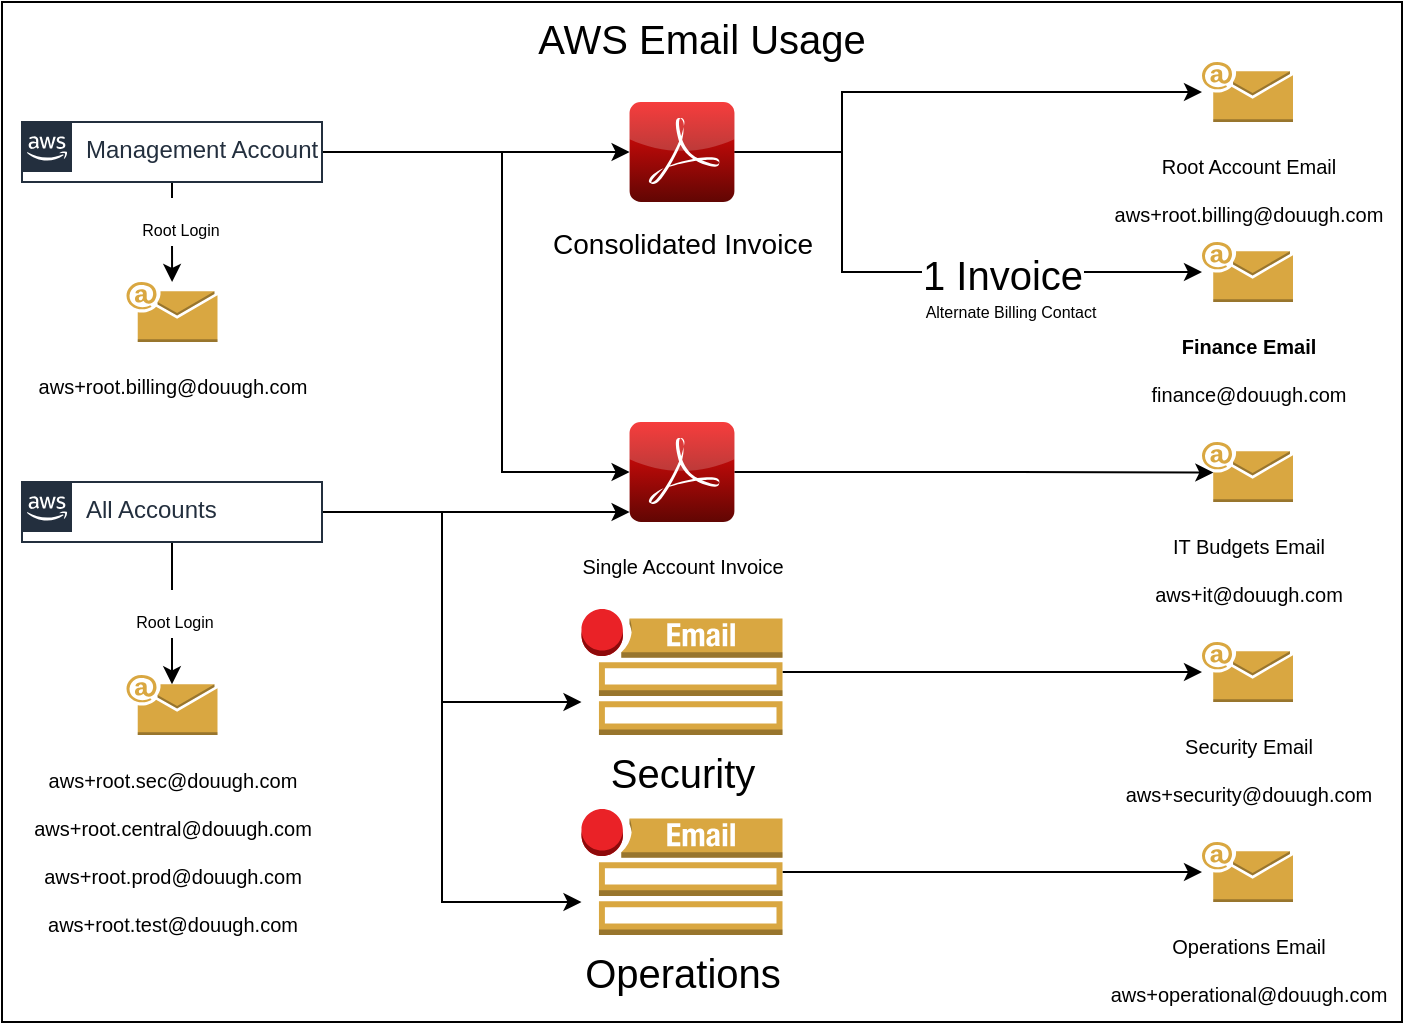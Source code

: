 <mxfile version="14.1.8" type="device"><diagram id="0AtNaoGUFBgQYcMgnkcC" name="Page-1"><mxGraphModel dx="945" dy="570" grid="1" gridSize="10" guides="1" tooltips="1" connect="1" arrows="1" fold="1" page="1" pageScale="1" pageWidth="827" pageHeight="1169" math="0" shadow="0"><root><mxCell id="0"/><mxCell id="1" parent="0"/><mxCell id="r1ZeGk04d6OMdTdKWE42-4" value="AWS Email Usage" style="dashed=0;verticalAlign=top;fontStyle=0;rounded=0;shadow=0;glass=0;fontSize=20;" vertex="1" parent="1"><mxGeometry x="10" y="10" width="700" height="510" as="geometry"/></mxCell><mxCell id="r1ZeGk04d6OMdTdKWE42-6" value="" style="edgeStyle=orthogonalEdgeStyle;rounded=0;orthogonalLoop=1;jettySize=auto;html=1;fontSize=20;" edge="1" parent="1" source="r1ZeGk04d6OMdTdKWE42-1" target="r1ZeGk04d6OMdTdKWE42-5"><mxGeometry relative="1" as="geometry"/></mxCell><mxCell id="r1ZeGk04d6OMdTdKWE42-7" value="&lt;font style=&quot;font-size: 8px&quot;&gt;Root Login&lt;/font&gt;" style="edgeLabel;html=1;align=center;verticalAlign=middle;resizable=0;points=[];fontSize=20;" vertex="1" connectable="0" parent="r1ZeGk04d6OMdTdKWE42-6"><mxGeometry x="-0.24" y="4" relative="1" as="geometry"><mxPoint as="offset"/></mxGeometry></mxCell><mxCell id="r1ZeGk04d6OMdTdKWE42-14" style="edgeStyle=orthogonalEdgeStyle;rounded=0;orthogonalLoop=1;jettySize=auto;html=1;fontSize=20;" edge="1" parent="1" source="r1ZeGk04d6OMdTdKWE42-1" target="r1ZeGk04d6OMdTdKWE42-9"><mxGeometry relative="1" as="geometry"/></mxCell><mxCell id="r1ZeGk04d6OMdTdKWE42-26" style="edgeStyle=orthogonalEdgeStyle;rounded=0;orthogonalLoop=1;jettySize=auto;html=1;fontSize=20;" edge="1" parent="1" source="r1ZeGk04d6OMdTdKWE42-1" target="r1ZeGk04d6OMdTdKWE42-18"><mxGeometry relative="1" as="geometry"><Array as="points"><mxPoint x="260" y="85"/><mxPoint x="260" y="245"/></Array></mxGeometry></mxCell><mxCell id="r1ZeGk04d6OMdTdKWE42-1" value="Management Account" style="points=[[0,0],[0.25,0],[0.5,0],[0.75,0],[1,0],[1,0.25],[1,0.5],[1,0.75],[1,1],[0.75,1],[0.5,1],[0.25,1],[0,1],[0,0.75],[0,0.5],[0,0.25]];outlineConnect=0;gradientColor=none;html=1;whiteSpace=wrap;fontSize=12;fontStyle=0;shape=mxgraph.aws4.group;grIcon=mxgraph.aws4.group_aws_cloud_alt;strokeColor=#232F3E;fillColor=none;verticalAlign=top;align=left;spacingLeft=30;fontColor=#232F3E;dashed=0;" vertex="1" parent="1"><mxGeometry x="20" y="70" width="150" height="30" as="geometry"/></mxCell><mxCell id="r1ZeGk04d6OMdTdKWE42-5" value="&lt;font style=&quot;font-size: 10px&quot;&gt;aws+root.billing@douugh.com&lt;/font&gt;" style="outlineConnect=0;dashed=0;verticalLabelPosition=bottom;verticalAlign=top;align=center;html=1;shape=mxgraph.aws3.email;fillColor=#D9A741;gradientColor=none;rounded=0;shadow=0;glass=0;fontSize=20;" vertex="1" parent="1"><mxGeometry x="72.25" y="150" width="45.5" height="30" as="geometry"/></mxCell><mxCell id="r1ZeGk04d6OMdTdKWE42-15" style="edgeStyle=orthogonalEdgeStyle;rounded=0;orthogonalLoop=1;jettySize=auto;html=1;fontSize=20;" edge="1" parent="1" source="r1ZeGk04d6OMdTdKWE42-9" target="r1ZeGk04d6OMdTdKWE42-10"><mxGeometry relative="1" as="geometry"><Array as="points"><mxPoint x="430" y="85"/><mxPoint x="430" y="55"/></Array></mxGeometry></mxCell><mxCell id="r1ZeGk04d6OMdTdKWE42-16" style="edgeStyle=orthogonalEdgeStyle;rounded=0;orthogonalLoop=1;jettySize=auto;html=1;fontSize=20;" edge="1" parent="1" source="r1ZeGk04d6OMdTdKWE42-9" target="r1ZeGk04d6OMdTdKWE42-13"><mxGeometry relative="1" as="geometry"><mxPoint x="350" y="110" as="sourcePoint"/><Array as="points"><mxPoint x="430" y="85"/><mxPoint x="430" y="145"/></Array></mxGeometry></mxCell><mxCell id="r1ZeGk04d6OMdTdKWE42-17" value="&lt;font style=&quot;font-size: 8px&quot;&gt;Alternate Billing Contact&lt;br&gt;&lt;/font&gt;" style="edgeLabel;html=1;align=center;verticalAlign=middle;resizable=0;points=[];fontSize=20;" vertex="1" connectable="0" parent="r1ZeGk04d6OMdTdKWE42-16"><mxGeometry x="0.024" y="3" relative="1" as="geometry"><mxPoint x="47" y="18.13" as="offset"/></mxGeometry></mxCell><mxCell id="r1ZeGk04d6OMdTdKWE42-38" value="1 Invoice" style="edgeLabel;html=1;align=center;verticalAlign=middle;resizable=0;points=[];fontSize=20;" vertex="1" connectable="0" parent="r1ZeGk04d6OMdTdKWE42-16"><mxGeometry x="0.197" y="-1" relative="1" as="geometry"><mxPoint x="17.8" as="offset"/></mxGeometry></mxCell><mxCell id="r1ZeGk04d6OMdTdKWE42-9" value="&lt;font style=&quot;font-size: 14px&quot;&gt;Consolidated Invoice&lt;br&gt;&lt;/font&gt;" style="dashed=0;outlineConnect=0;html=1;align=center;labelPosition=center;verticalLabelPosition=bottom;verticalAlign=top;shape=mxgraph.webicons.adobe_pdf;fillColor=#F40C0C;gradientColor=#610603;rounded=0;shadow=0;glass=0;fontSize=20;" vertex="1" parent="1"><mxGeometry x="323.8" y="60" width="52.4" height="50" as="geometry"/></mxCell><mxCell id="r1ZeGk04d6OMdTdKWE42-10" value="&lt;font style=&quot;font-size: 10px&quot;&gt;Root Account Email&lt;/font&gt;&lt;font style=&quot;font-size: 8px&quot;&gt;&lt;br&gt;&lt;/font&gt;&lt;div align=&quot;center&quot;&gt;&lt;font style=&quot;font-size: 10px&quot;&gt;aws+root.billing@douugh.com&lt;/font&gt;&lt;/div&gt;" style="outlineConnect=0;dashed=0;verticalLabelPosition=bottom;verticalAlign=top;align=center;html=1;shape=mxgraph.aws3.email;fillColor=#D9A741;gradientColor=none;rounded=0;shadow=0;glass=0;fontSize=20;" vertex="1" parent="1"><mxGeometry x="610" y="40" width="45.5" height="30" as="geometry"/></mxCell><mxCell id="r1ZeGk04d6OMdTdKWE42-11" value="&lt;font style=&quot;font-size: 10px&quot;&gt;IT Budgets Email&lt;br&gt;&lt;font style=&quot;font-size: 10px&quot;&gt;aws+it@douugh.com&lt;/font&gt;&lt;/font&gt;" style="outlineConnect=0;dashed=0;verticalLabelPosition=bottom;verticalAlign=top;align=center;html=1;shape=mxgraph.aws3.email;fillColor=#D9A741;gradientColor=none;rounded=0;shadow=0;glass=0;fontSize=20;" vertex="1" parent="1"><mxGeometry x="610" y="230" width="45.5" height="30" as="geometry"/></mxCell><mxCell id="r1ZeGk04d6OMdTdKWE42-13" value="&lt;b&gt;&lt;font style=&quot;font-size: 10px&quot;&gt;Finance Email&lt;/font&gt;&lt;/b&gt;&lt;font style=&quot;font-size: 8px&quot;&gt;&lt;br&gt;&lt;/font&gt;&lt;div align=&quot;center&quot;&gt;&lt;font style=&quot;font-size: 10px&quot;&gt;finance@douugh.com&lt;/font&gt;&lt;/div&gt;" style="outlineConnect=0;dashed=0;verticalLabelPosition=bottom;verticalAlign=top;align=center;html=1;shape=mxgraph.aws3.email;fillColor=#D9A741;gradientColor=none;rounded=0;shadow=0;glass=0;fontSize=20;" vertex="1" parent="1"><mxGeometry x="610" y="130" width="45.5" height="30" as="geometry"/></mxCell><mxCell id="r1ZeGk04d6OMdTdKWE42-25" style="edgeStyle=orthogonalEdgeStyle;rounded=0;orthogonalLoop=1;jettySize=auto;html=1;entryX=0.125;entryY=0.51;entryDx=0;entryDy=0;entryPerimeter=0;fontSize=20;" edge="1" parent="1" source="r1ZeGk04d6OMdTdKWE42-18" target="r1ZeGk04d6OMdTdKWE42-11"><mxGeometry relative="1" as="geometry"/></mxCell><mxCell id="r1ZeGk04d6OMdTdKWE42-18" value="&lt;font style=&quot;font-size: 10px&quot;&gt;Single Account Invoice&lt;br&gt;&lt;/font&gt;" style="dashed=0;outlineConnect=0;html=1;align=center;labelPosition=center;verticalLabelPosition=bottom;verticalAlign=top;shape=mxgraph.webicons.adobe_pdf;fillColor=#F40C0C;gradientColor=#610603;rounded=0;shadow=0;glass=0;fontSize=20;" vertex="1" parent="1"><mxGeometry x="323.8" y="220" width="52.4" height="50" as="geometry"/></mxCell><mxCell id="r1ZeGk04d6OMdTdKWE42-23" style="edgeStyle=orthogonalEdgeStyle;rounded=0;orthogonalLoop=1;jettySize=auto;html=1;fontSize=20;" edge="1" parent="1" source="r1ZeGk04d6OMdTdKWE42-19" target="r1ZeGk04d6OMdTdKWE42-21"><mxGeometry relative="1" as="geometry"/></mxCell><mxCell id="r1ZeGk04d6OMdTdKWE42-19" value="Security" style="outlineConnect=0;dashed=0;verticalLabelPosition=bottom;verticalAlign=top;align=center;html=1;shape=mxgraph.aws3.email_notification;fillColor=#D9A741;gradientColor=none;rounded=0;shadow=0;glass=0;fontSize=20;" vertex="1" parent="1"><mxGeometry x="299.75" y="313.5" width="100.5" height="63" as="geometry"/></mxCell><mxCell id="r1ZeGk04d6OMdTdKWE42-24" style="edgeStyle=orthogonalEdgeStyle;rounded=0;orthogonalLoop=1;jettySize=auto;html=1;fontSize=20;" edge="1" parent="1" source="r1ZeGk04d6OMdTdKWE42-20" target="r1ZeGk04d6OMdTdKWE42-22"><mxGeometry relative="1" as="geometry"/></mxCell><mxCell id="r1ZeGk04d6OMdTdKWE42-20" value="Operations" style="outlineConnect=0;dashed=0;verticalLabelPosition=bottom;verticalAlign=top;align=center;html=1;shape=mxgraph.aws3.email_notification;fillColor=#D9A741;gradientColor=none;rounded=0;shadow=0;glass=0;fontSize=20;" vertex="1" parent="1"><mxGeometry x="299.75" y="413.5" width="100.5" height="63" as="geometry"/></mxCell><mxCell id="r1ZeGk04d6OMdTdKWE42-21" value="&lt;font style=&quot;font-size: 10px&quot;&gt;Security Email&lt;br&gt;&lt;font style=&quot;font-size: 10px&quot;&gt;aws+security@douugh.com&lt;/font&gt;&lt;/font&gt;" style="outlineConnect=0;dashed=0;verticalLabelPosition=bottom;verticalAlign=top;align=center;html=1;shape=mxgraph.aws3.email;fillColor=#D9A741;gradientColor=none;rounded=0;shadow=0;glass=0;fontSize=20;" vertex="1" parent="1"><mxGeometry x="610" y="330" width="45.5" height="30" as="geometry"/></mxCell><mxCell id="r1ZeGk04d6OMdTdKWE42-22" value="&lt;font style=&quot;font-size: 10px&quot;&gt;Operations Email&lt;br&gt;&lt;font style=&quot;font-size: 10px&quot;&gt;aws+operational@douugh.com&lt;/font&gt;&lt;/font&gt;" style="outlineConnect=0;dashed=0;verticalLabelPosition=bottom;verticalAlign=top;align=center;html=1;shape=mxgraph.aws3.email;fillColor=#D9A741;gradientColor=none;rounded=0;shadow=0;glass=0;fontSize=20;" vertex="1" parent="1"><mxGeometry x="610" y="430" width="45.5" height="30" as="geometry"/></mxCell><mxCell id="r1ZeGk04d6OMdTdKWE42-30" style="edgeStyle=orthogonalEdgeStyle;rounded=0;orthogonalLoop=1;jettySize=auto;html=1;fontSize=20;" edge="1" parent="1" source="r1ZeGk04d6OMdTdKWE42-27" target="r1ZeGk04d6OMdTdKWE42-18"><mxGeometry relative="1" as="geometry"><Array as="points"><mxPoint x="290" y="265"/><mxPoint x="290" y="265"/></Array></mxGeometry></mxCell><mxCell id="r1ZeGk04d6OMdTdKWE42-31" style="edgeStyle=orthogonalEdgeStyle;rounded=0;orthogonalLoop=1;jettySize=auto;html=1;fontSize=20;" edge="1" parent="1" source="r1ZeGk04d6OMdTdKWE42-27" target="r1ZeGk04d6OMdTdKWE42-19"><mxGeometry relative="1" as="geometry"><Array as="points"><mxPoint x="230" y="265"/><mxPoint x="230" y="360"/></Array></mxGeometry></mxCell><mxCell id="r1ZeGk04d6OMdTdKWE42-32" style="edgeStyle=orthogonalEdgeStyle;rounded=0;orthogonalLoop=1;jettySize=auto;html=1;fontSize=20;" edge="1" parent="1" source="r1ZeGk04d6OMdTdKWE42-27" target="r1ZeGk04d6OMdTdKWE42-20"><mxGeometry relative="1" as="geometry"><Array as="points"><mxPoint x="230" y="265"/><mxPoint x="230" y="460"/></Array></mxGeometry></mxCell><mxCell id="r1ZeGk04d6OMdTdKWE42-35" style="edgeStyle=orthogonalEdgeStyle;rounded=0;orthogonalLoop=1;jettySize=auto;html=1;entryX=0.5;entryY=0.155;entryDx=0;entryDy=0;entryPerimeter=0;fontSize=20;" edge="1" parent="1" source="r1ZeGk04d6OMdTdKWE42-27" target="r1ZeGk04d6OMdTdKWE42-33"><mxGeometry relative="1" as="geometry"/></mxCell><mxCell id="r1ZeGk04d6OMdTdKWE42-36" value="&lt;font style=&quot;font-size: 8px&quot;&gt;Root Login&lt;br&gt;&lt;/font&gt;" style="edgeLabel;html=1;align=center;verticalAlign=middle;resizable=0;points=[];fontSize=20;" vertex="1" connectable="0" parent="r1ZeGk04d6OMdTdKWE42-35"><mxGeometry x="-0.016" y="1" relative="1" as="geometry"><mxPoint as="offset"/></mxGeometry></mxCell><mxCell id="r1ZeGk04d6OMdTdKWE42-27" value="All Accounts" style="points=[[0,0],[0.25,0],[0.5,0],[0.75,0],[1,0],[1,0.25],[1,0.5],[1,0.75],[1,1],[0.75,1],[0.5,1],[0.25,1],[0,1],[0,0.75],[0,0.5],[0,0.25]];outlineConnect=0;gradientColor=none;html=1;whiteSpace=wrap;fontSize=12;fontStyle=0;shape=mxgraph.aws4.group;grIcon=mxgraph.aws4.group_aws_cloud_alt;strokeColor=#232F3E;fillColor=none;verticalAlign=top;align=left;spacingLeft=30;fontColor=#232F3E;dashed=0;" vertex="1" parent="1"><mxGeometry x="20" y="250" width="150" height="30" as="geometry"/></mxCell><mxCell id="r1ZeGk04d6OMdTdKWE42-33" value="&lt;font style=&quot;font-size: 10px&quot;&gt;aws+root.sec@douugh.com&lt;/font&gt;&lt;font style=&quot;font-size: 10px&quot;&gt;&lt;br&gt;aws+root.central@douugh.com&lt;br&gt;aws+root.prod@douugh.com&lt;br&gt;aws+root.test@douugh.com&lt;br&gt;&lt;/font&gt;" style="outlineConnect=0;dashed=0;verticalLabelPosition=bottom;verticalAlign=top;align=center;html=1;shape=mxgraph.aws3.email;fillColor=#D9A741;gradientColor=none;rounded=0;shadow=0;glass=0;fontSize=20;" vertex="1" parent="1"><mxGeometry x="72.25" y="346.5" width="45.5" height="30" as="geometry"/></mxCell></root></mxGraphModel></diagram></mxfile>